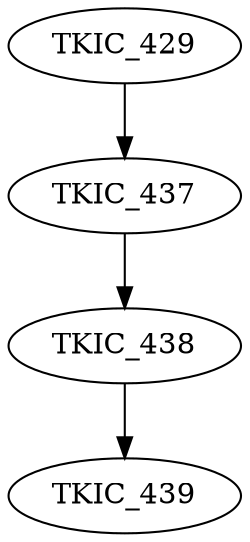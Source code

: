 digraph G {
    edge [color=black];
    TKIC_429 -> TKIC_437;
    edge [color=black];
    TKIC_437 -> TKIC_438;
    edge [color=black];
    TKIC_438 -> TKIC_439;
}
